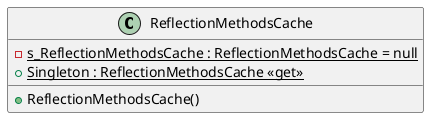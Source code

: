@startuml
class ReflectionMethodsCache {
    + ReflectionMethodsCache()
    - {static} s_ReflectionMethodsCache : ReflectionMethodsCache = null
    + {static} Singleton : ReflectionMethodsCache <<get>>
}
@enduml
